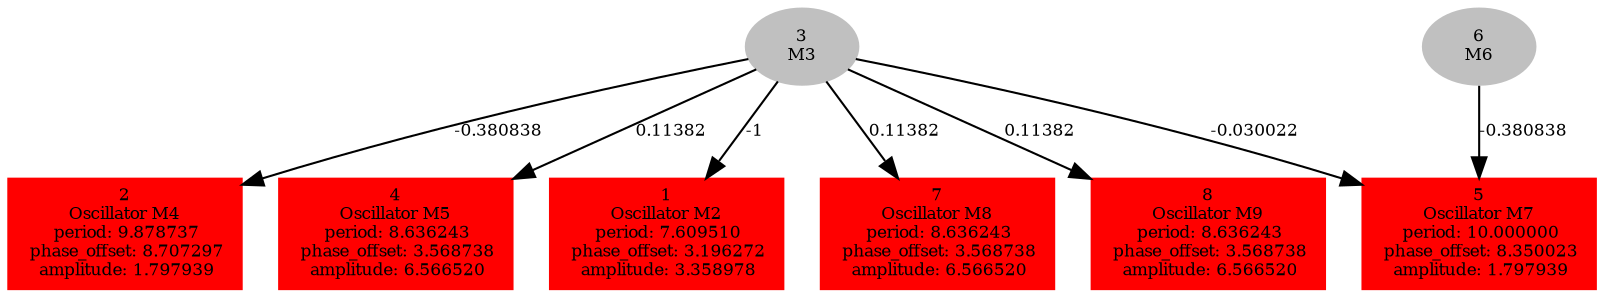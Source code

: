  digraph g{ forcelabels=true;
1 [label=<1<BR />Oscillator M2<BR /> period: 7.609510<BR /> phase_offset: 3.196272<BR /> amplitude: 3.358978>, shape=box,color=red,style=filled,fontsize=8];2 [label=<2<BR />Oscillator M4<BR /> period: 9.878737<BR /> phase_offset: 8.707297<BR /> amplitude: 1.797939>, shape=box,color=red,style=filled,fontsize=8];3[label=<3<BR/>M3>,color="grey",style=filled,fontsize=8];
4 [label=<4<BR />Oscillator M5<BR /> period: 8.636243<BR /> phase_offset: 3.568738<BR /> amplitude: 6.566520>, shape=box,color=red,style=filled,fontsize=8];5 [label=<5<BR />Oscillator M7<BR /> period: 10.000000<BR /> phase_offset: 8.350023<BR /> amplitude: 1.797939>, shape=box,color=red,style=filled,fontsize=8];6[label=<6<BR/>M6>,color="grey",style=filled,fontsize=8];
7 [label=<7<BR />Oscillator M8<BR /> period: 8.636243<BR /> phase_offset: 3.568738<BR /> amplitude: 6.566520>, shape=box,color=red,style=filled,fontsize=8];8 [label=<8<BR />Oscillator M9<BR /> period: 8.636243<BR /> phase_offset: 3.568738<BR /> amplitude: 6.566520>, shape=box,color=red,style=filled,fontsize=8];3 -> 1[label="-1 ",fontsize="8"];
3 -> 2[label="-0.380838 ",fontsize="8"];
3 -> 4[label="0.11382 ",fontsize="8"];
3 -> 5[label="-0.030022 ",fontsize="8"];
3 -> 7[label="0.11382 ",fontsize="8"];
3 -> 8[label="0.11382 ",fontsize="8"];
6 -> 5[label="-0.380838 ",fontsize="8"];
 }
